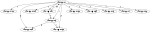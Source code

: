 digraph G {
    dpi="1000";
    size="1,1";
    "192.168.0.1" -> "192.168.0.120" [ label="1" ];
    "192.168.0.1" -> "192.168.0.29" [ label="2" ];
    "192.168.0.1" -> "192.168.0.129" [ label="1" ];
    "192.168.0.3" -> "192.168.0.132" [ label="1" ];
    "192.168.0.1" -> "192.168.0.132" [ label="2" ];
    "192.168.0.97" -> "192.168.0.3" [ label="1" ];
    "192.168.0.97" -> "192.168.0.1" [ label="10" ];
    "192.168.0.3" -> "192.168.0.29" [ label="2" ];
    "192.168.0.1" -> "192.168.0.3" [ label="1" ];
    "192.168.0.1" -> "192.168.0.130" [ label="1" ];
    "192.168.0.1" -> "192.168.0.39" [ label="1" ];
    "192.168.0.1" -> "192.168.0.97" [ label="1" ];
    "192.168.0.1" -> "192.168.0.15" [ label="1" ];
    "192.168.0.1" -> "192.168.0.4" [ label="1" ];
    "192.168.0.1" -> "192.168.0.26" [ label="1" ];
}